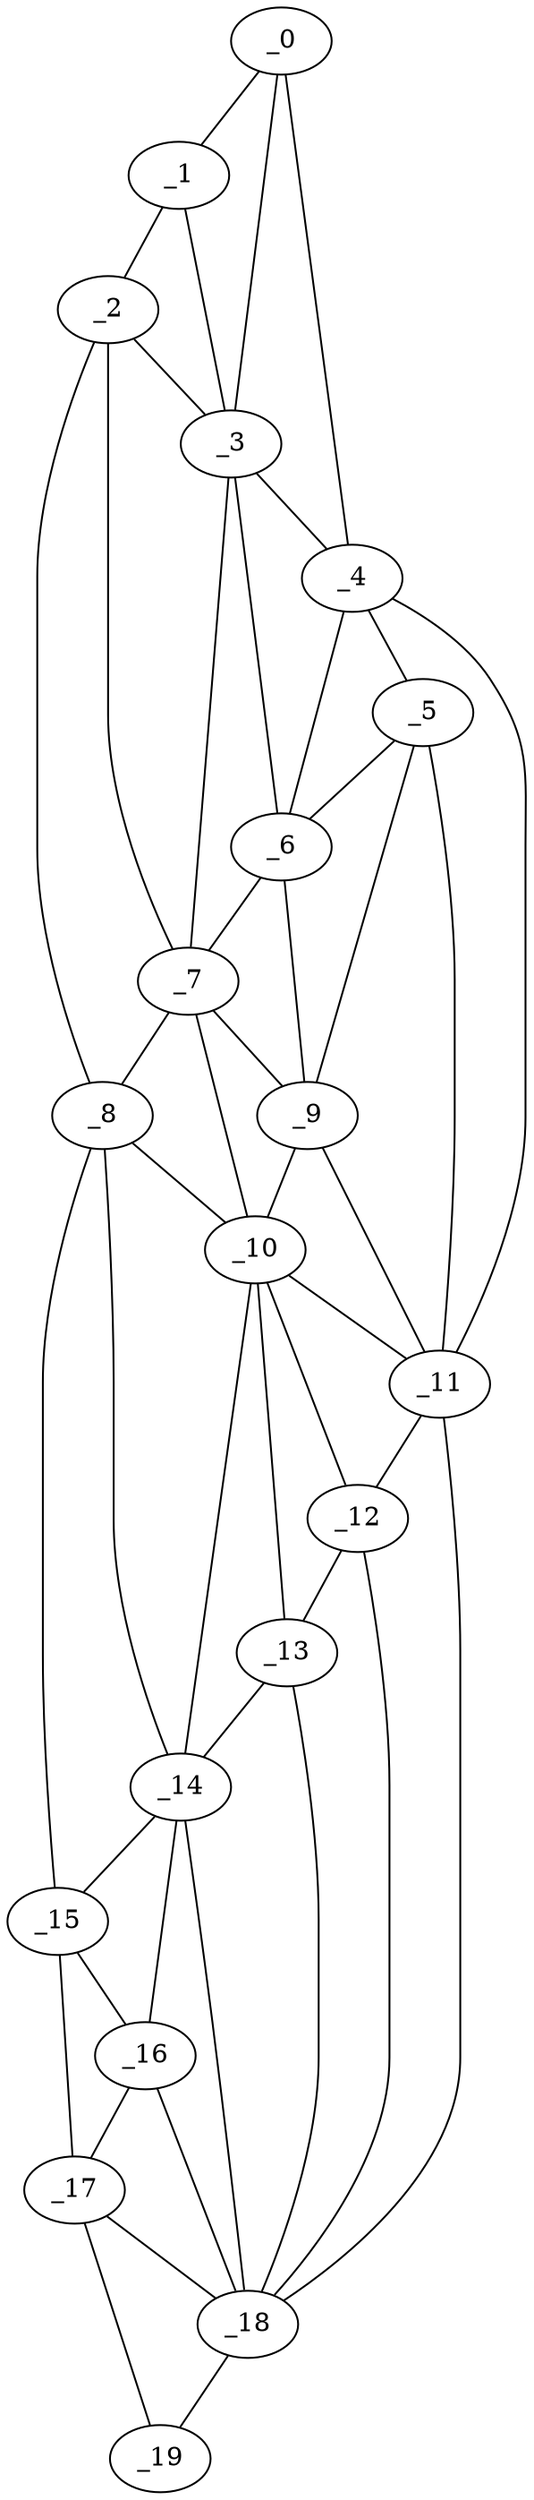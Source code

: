 graph "obj27__45.gxl" {
	_0	 [x=8,
		y=52];
	_1	 [x=13,
		y=62];
	_0 -- _1	 [valence=1];
	_3	 [x=35,
		y=56];
	_0 -- _3	 [valence=2];
	_4	 [x=41,
		y=44];
	_0 -- _4	 [valence=1];
	_2	 [x=29,
		y=75];
	_1 -- _2	 [valence=1];
	_1 -- _3	 [valence=1];
	_2 -- _3	 [valence=2];
	_7	 [x=54,
		y=60];
	_2 -- _7	 [valence=2];
	_8	 [x=61,
		y=86];
	_2 -- _8	 [valence=1];
	_3 -- _4	 [valence=2];
	_6	 [x=54,
		y=51];
	_3 -- _6	 [valence=2];
	_3 -- _7	 [valence=1];
	_5	 [x=53,
		y=46];
	_4 -- _5	 [valence=2];
	_4 -- _6	 [valence=1];
	_11	 [x=75,
		y=41];
	_4 -- _11	 [valence=1];
	_5 -- _6	 [valence=1];
	_9	 [x=62,
		y=52];
	_5 -- _9	 [valence=2];
	_5 -- _11	 [valence=1];
	_6 -- _7	 [valence=1];
	_6 -- _9	 [valence=2];
	_7 -- _8	 [valence=1];
	_7 -- _9	 [valence=1];
	_10	 [x=65,
		y=58];
	_7 -- _10	 [valence=2];
	_8 -- _10	 [valence=2];
	_14	 [x=93,
		y=74];
	_8 -- _14	 [valence=2];
	_15	 [x=99,
		y=87];
	_8 -- _15	 [valence=1];
	_9 -- _10	 [valence=2];
	_9 -- _11	 [valence=2];
	_10 -- _11	 [valence=2];
	_12	 [x=80,
		y=44];
	_10 -- _12	 [valence=2];
	_13	 [x=87,
		y=49];
	_10 -- _13	 [valence=2];
	_10 -- _14	 [valence=1];
	_11 -- _12	 [valence=2];
	_18	 [x=121,
		y=63];
	_11 -- _18	 [valence=1];
	_12 -- _13	 [valence=1];
	_12 -- _18	 [valence=1];
	_13 -- _14	 [valence=2];
	_13 -- _18	 [valence=1];
	_14 -- _15	 [valence=1];
	_16	 [x=104,
		y=85];
	_14 -- _16	 [valence=2];
	_14 -- _18	 [valence=2];
	_15 -- _16	 [valence=2];
	_17	 [x=116,
		y=85];
	_15 -- _17	 [valence=1];
	_16 -- _17	 [valence=2];
	_16 -- _18	 [valence=2];
	_17 -- _18	 [valence=2];
	_19	 [x=125,
		y=76];
	_17 -- _19	 [valence=1];
	_18 -- _19	 [valence=1];
}
